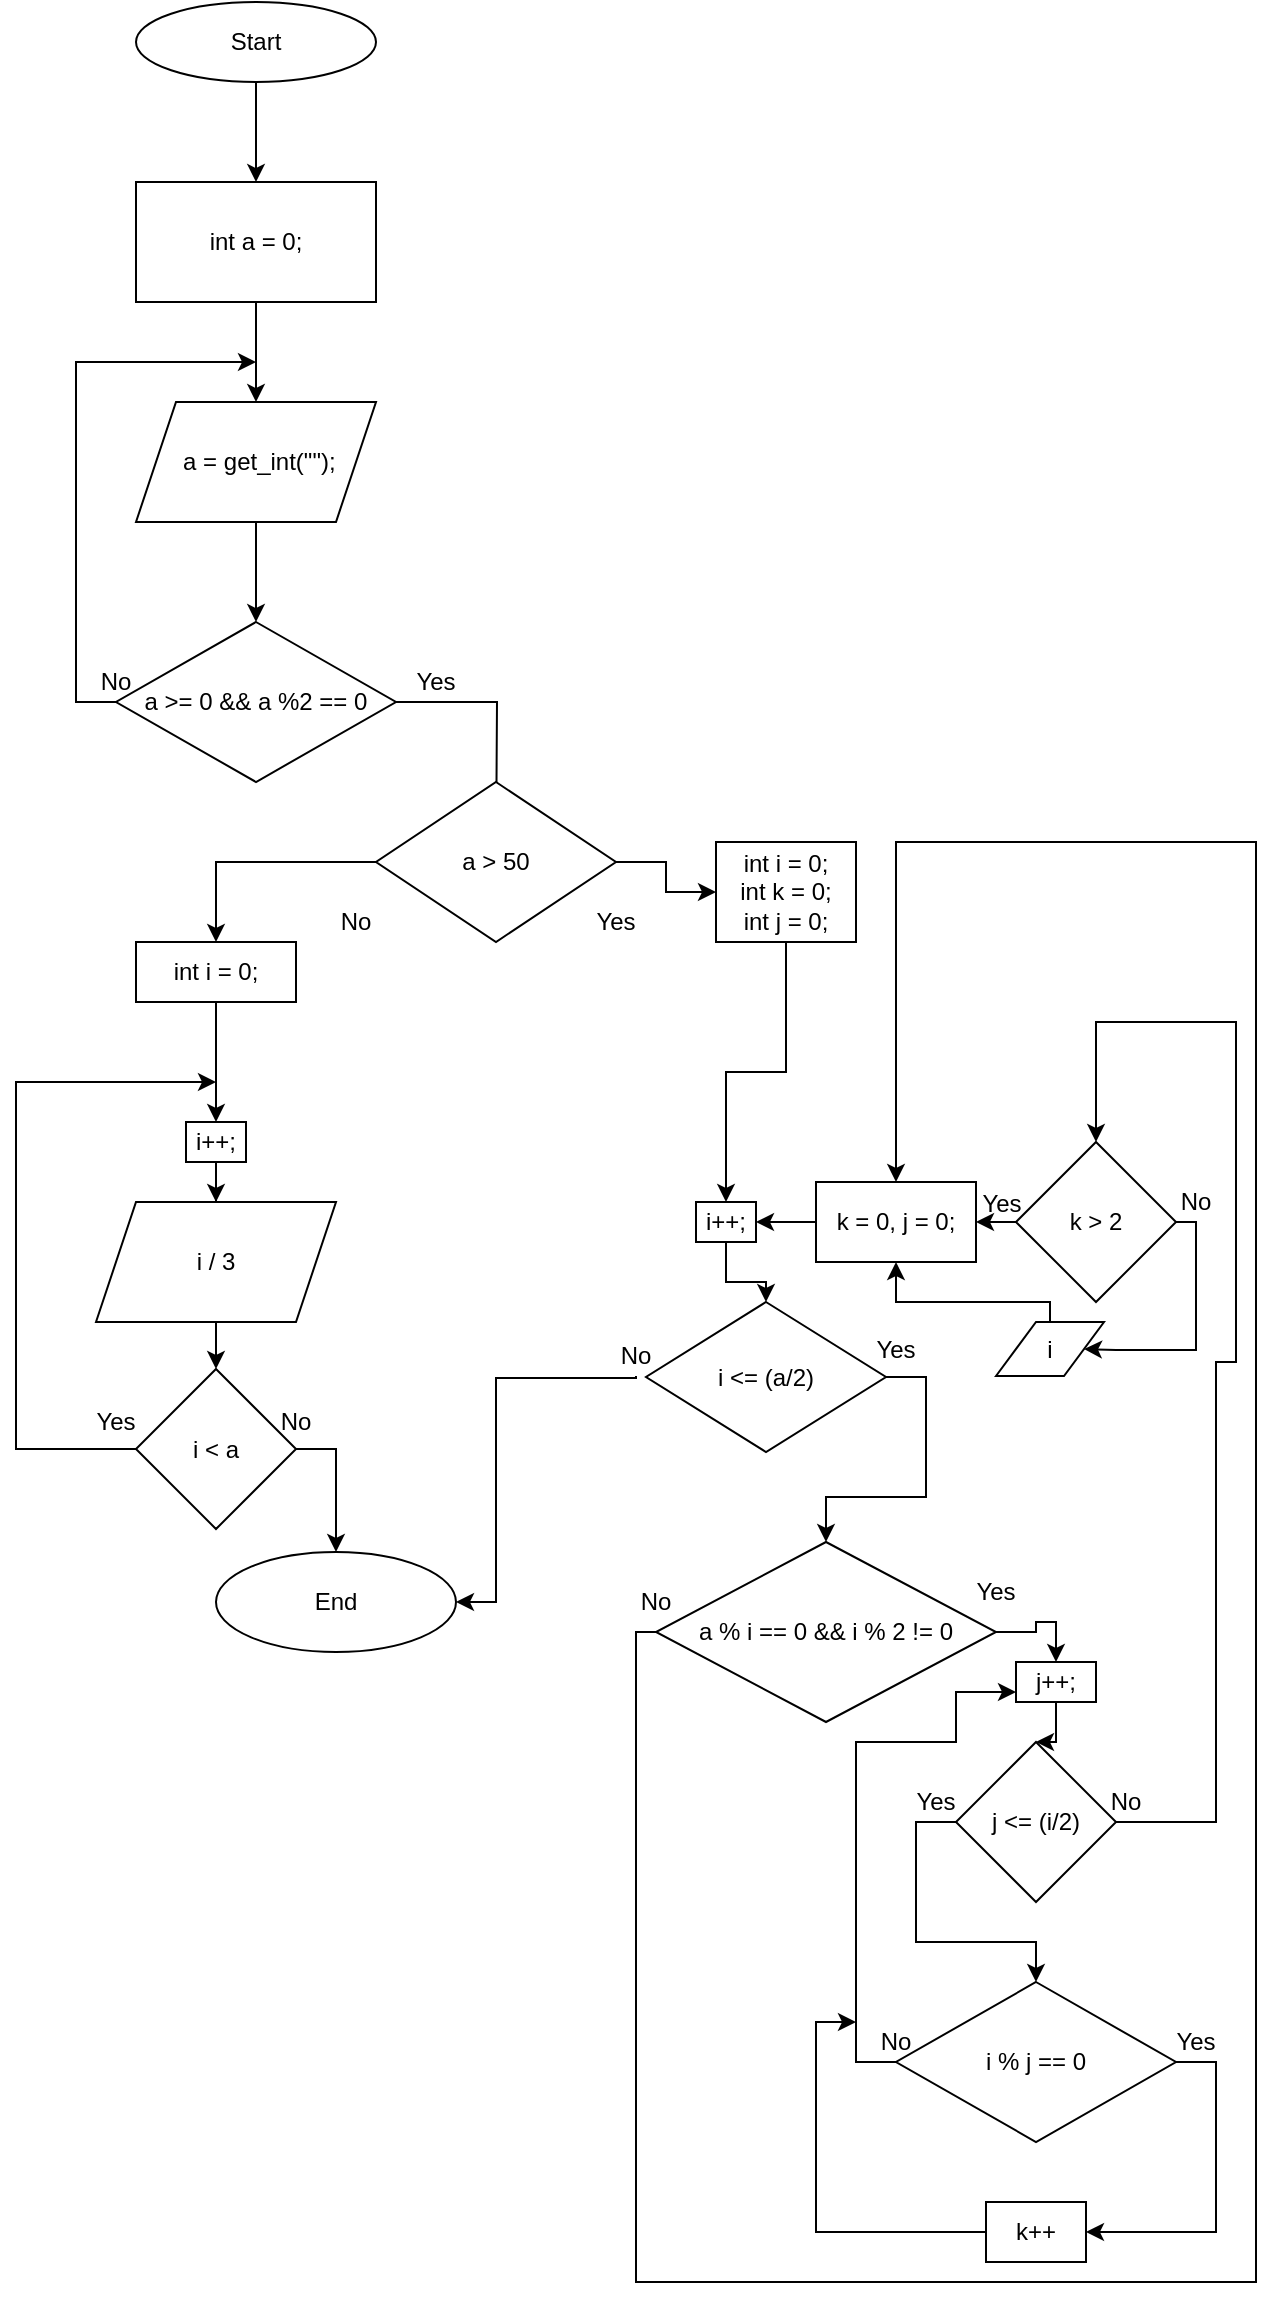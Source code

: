 <mxfile version="13.8.1" type="github">
  <diagram id="vUh9VP3AqOR2Z1T-_AQQ" name="Page-1">
    <mxGraphModel dx="1000" dy="1074" grid="1" gridSize="10" guides="1" tooltips="1" connect="1" arrows="1" fold="1" page="1" pageScale="1" pageWidth="827" pageHeight="1169" math="0" shadow="0">
      <root>
        <mxCell id="0" />
        <mxCell id="1" parent="0" />
        <mxCell id="llXm-BU9fj-U4cQ3XVw2-11" style="edgeStyle=orthogonalEdgeStyle;rounded=0;orthogonalLoop=1;jettySize=auto;html=1;exitX=0.5;exitY=1;exitDx=0;exitDy=0;entryX=0.5;entryY=0;entryDx=0;entryDy=0;" parent="1" source="llXm-BU9fj-U4cQ3XVw2-1" target="llXm-BU9fj-U4cQ3XVw2-2" edge="1">
          <mxGeometry relative="1" as="geometry" />
        </mxCell>
        <mxCell id="llXm-BU9fj-U4cQ3XVw2-1" value="Start" style="ellipse;whiteSpace=wrap;html=1;" parent="1" vertex="1">
          <mxGeometry x="260" y="50" width="120" height="40" as="geometry" />
        </mxCell>
        <mxCell id="llXm-BU9fj-U4cQ3XVw2-12" style="edgeStyle=orthogonalEdgeStyle;rounded=0;orthogonalLoop=1;jettySize=auto;html=1;exitX=0.5;exitY=1;exitDx=0;exitDy=0;entryX=0.5;entryY=0;entryDx=0;entryDy=0;" parent="1" source="llXm-BU9fj-U4cQ3XVw2-2" target="llXm-BU9fj-U4cQ3XVw2-9" edge="1">
          <mxGeometry relative="1" as="geometry" />
        </mxCell>
        <mxCell id="llXm-BU9fj-U4cQ3XVw2-2" value="int a = 0;" style="rounded=0;whiteSpace=wrap;html=1;" parent="1" vertex="1">
          <mxGeometry x="260" y="140" width="120" height="60" as="geometry" />
        </mxCell>
        <mxCell id="llXm-BU9fj-U4cQ3XVw2-10" style="edgeStyle=orthogonalEdgeStyle;rounded=0;orthogonalLoop=1;jettySize=auto;html=1;exitX=1;exitY=0.5;exitDx=0;exitDy=0;" parent="1" source="llXm-BU9fj-U4cQ3XVw2-4" edge="1">
          <mxGeometry relative="1" as="geometry">
            <mxPoint x="440" y="480" as="targetPoint" />
          </mxGeometry>
        </mxCell>
        <mxCell id="llXm-BU9fj-U4cQ3XVw2-14" style="edgeStyle=orthogonalEdgeStyle;rounded=0;orthogonalLoop=1;jettySize=auto;html=1;exitX=0;exitY=0.5;exitDx=0;exitDy=0;" parent="1" source="llXm-BU9fj-U4cQ3XVw2-4" edge="1">
          <mxGeometry relative="1" as="geometry">
            <mxPoint x="320" y="230" as="targetPoint" />
            <Array as="points">
              <mxPoint x="230" y="400" />
              <mxPoint x="230" y="230" />
              <mxPoint x="320" y="230" />
            </Array>
          </mxGeometry>
        </mxCell>
        <mxCell id="llXm-BU9fj-U4cQ3XVw2-4" value="a &amp;gt;= 0 &amp;amp;&amp;amp; a %2 == 0" style="rhombus;whiteSpace=wrap;html=1;" parent="1" vertex="1">
          <mxGeometry x="250" y="360" width="140" height="80" as="geometry" />
        </mxCell>
        <mxCell id="llXm-BU9fj-U4cQ3XVw2-16" style="edgeStyle=orthogonalEdgeStyle;rounded=0;orthogonalLoop=1;jettySize=auto;html=1;" parent="1" source="llXm-BU9fj-U4cQ3XVw2-5" edge="1">
          <mxGeometry relative="1" as="geometry">
            <mxPoint x="300" y="520" as="targetPoint" />
            <Array as="points">
              <mxPoint x="300" y="480" />
            </Array>
          </mxGeometry>
        </mxCell>
        <mxCell id="llXm-BU9fj-U4cQ3XVw2-5" value="a &amp;gt; 50" style="rhombus;whiteSpace=wrap;html=1;" parent="1" vertex="1">
          <mxGeometry x="380" y="440" width="120" height="80" as="geometry" />
        </mxCell>
        <mxCell id="llXm-BU9fj-U4cQ3XVw2-8" value="End" style="ellipse;whiteSpace=wrap;html=1;" parent="1" vertex="1">
          <mxGeometry x="300" y="825" width="120" height="50" as="geometry" />
        </mxCell>
        <mxCell id="llXm-BU9fj-U4cQ3XVw2-13" style="edgeStyle=orthogonalEdgeStyle;rounded=0;orthogonalLoop=1;jettySize=auto;html=1;exitX=0.5;exitY=1;exitDx=0;exitDy=0;entryX=0.5;entryY=0;entryDx=0;entryDy=0;" parent="1" source="llXm-BU9fj-U4cQ3XVw2-9" target="llXm-BU9fj-U4cQ3XVw2-4" edge="1">
          <mxGeometry relative="1" as="geometry" />
        </mxCell>
        <mxCell id="llXm-BU9fj-U4cQ3XVw2-9" value="&amp;nbsp;a = get_int(&quot;&quot;);" style="shape=parallelogram;perimeter=parallelogramPerimeter;whiteSpace=wrap;html=1;fixedSize=1;" parent="1" vertex="1">
          <mxGeometry x="260" y="250" width="120" height="60" as="geometry" />
        </mxCell>
        <mxCell id="llXm-BU9fj-U4cQ3XVw2-21" value="" style="edgeStyle=orthogonalEdgeStyle;rounded=0;orthogonalLoop=1;jettySize=auto;html=1;" parent="1" source="llXm-BU9fj-U4cQ3XVw2-25" target="llXm-BU9fj-U4cQ3XVw2-20" edge="1">
          <mxGeometry relative="1" as="geometry" />
        </mxCell>
        <mxCell id="llXm-BU9fj-U4cQ3XVw2-18" value="int i = 0;" style="rounded=0;whiteSpace=wrap;html=1;" parent="1" vertex="1">
          <mxGeometry x="260" y="520" width="80" height="30" as="geometry" />
        </mxCell>
        <mxCell id="llXm-BU9fj-U4cQ3XVw2-23" style="edgeStyle=orthogonalEdgeStyle;rounded=0;orthogonalLoop=1;jettySize=auto;html=1;exitX=0;exitY=0.5;exitDx=0;exitDy=0;" parent="1" source="llXm-BU9fj-U4cQ3XVw2-19" edge="1">
          <mxGeometry relative="1" as="geometry">
            <mxPoint x="300" y="590" as="targetPoint" />
            <Array as="points">
              <mxPoint x="200" y="773" />
              <mxPoint x="200" y="590" />
            </Array>
          </mxGeometry>
        </mxCell>
        <mxCell id="llXm-BU9fj-U4cQ3XVw2-24" style="edgeStyle=orthogonalEdgeStyle;rounded=0;orthogonalLoop=1;jettySize=auto;html=1;exitX=1;exitY=0.5;exitDx=0;exitDy=0;" parent="1" source="llXm-BU9fj-U4cQ3XVw2-19" target="llXm-BU9fj-U4cQ3XVw2-8" edge="1">
          <mxGeometry relative="1" as="geometry">
            <mxPoint x="410" y="780" as="targetPoint" />
          </mxGeometry>
        </mxCell>
        <mxCell id="llXm-BU9fj-U4cQ3XVw2-19" value="i &amp;lt; a" style="rhombus;whiteSpace=wrap;html=1;" parent="1" vertex="1">
          <mxGeometry x="260" y="733.5" width="80" height="80" as="geometry" />
        </mxCell>
        <mxCell id="llXm-BU9fj-U4cQ3XVw2-22" value="" style="edgeStyle=orthogonalEdgeStyle;rounded=0;orthogonalLoop=1;jettySize=auto;html=1;" parent="1" source="llXm-BU9fj-U4cQ3XVw2-20" target="llXm-BU9fj-U4cQ3XVw2-19" edge="1">
          <mxGeometry relative="1" as="geometry" />
        </mxCell>
        <mxCell id="llXm-BU9fj-U4cQ3XVw2-20" value="i / 3" style="shape=parallelogram;perimeter=parallelogramPerimeter;whiteSpace=wrap;html=1;fixedSize=1;" parent="1" vertex="1">
          <mxGeometry x="240" y="650" width="120" height="60" as="geometry" />
        </mxCell>
        <mxCell id="llXm-BU9fj-U4cQ3XVw2-25" value="i++;" style="rounded=0;whiteSpace=wrap;html=1;" parent="1" vertex="1">
          <mxGeometry x="285" y="610" width="30" height="20" as="geometry" />
        </mxCell>
        <mxCell id="llXm-BU9fj-U4cQ3XVw2-26" value="" style="edgeStyle=orthogonalEdgeStyle;rounded=0;orthogonalLoop=1;jettySize=auto;html=1;" parent="1" source="llXm-BU9fj-U4cQ3XVw2-18" target="llXm-BU9fj-U4cQ3XVw2-25" edge="1">
          <mxGeometry relative="1" as="geometry">
            <mxPoint x="300" y="610" as="sourcePoint" />
            <mxPoint x="300" y="730" as="targetPoint" />
            <Array as="points">
              <mxPoint x="300" y="570" />
              <mxPoint x="300" y="570" />
            </Array>
          </mxGeometry>
        </mxCell>
        <mxCell id="llXm-BU9fj-U4cQ3XVw2-36" style="edgeStyle=orthogonalEdgeStyle;rounded=0;orthogonalLoop=1;jettySize=auto;html=1;exitX=0.5;exitY=1;exitDx=0;exitDy=0;entryX=0.5;entryY=0;entryDx=0;entryDy=0;" parent="1" source="llXm-BU9fj-U4cQ3XVw2-27" target="llXm-BU9fj-U4cQ3XVw2-29" edge="1">
          <mxGeometry relative="1" as="geometry" />
        </mxCell>
        <mxCell id="llXm-BU9fj-U4cQ3XVw2-30" style="edgeStyle=orthogonalEdgeStyle;rounded=0;orthogonalLoop=1;jettySize=auto;html=1;entryX=0.5;entryY=0;entryDx=0;entryDy=0;" parent="1" source="llXm-BU9fj-U4cQ3XVw2-28" target="llXm-BU9fj-U4cQ3XVw2-33" edge="1">
          <mxGeometry relative="1" as="geometry">
            <mxPoint x="690" y="810" as="targetPoint" />
          </mxGeometry>
        </mxCell>
        <mxCell id="llXm-BU9fj-U4cQ3XVw2-49" value="" style="edgeStyle=orthogonalEdgeStyle;rounded=0;orthogonalLoop=1;jettySize=auto;html=1;entryX=0.5;entryY=0;entryDx=0;entryDy=0;" parent="1" source="llXm-BU9fj-U4cQ3XVw2-28" edge="1" target="llXm-BU9fj-U4cQ3XVw2-63">
          <mxGeometry relative="1" as="geometry">
            <mxPoint x="640" y="490" as="targetPoint" />
            <Array as="points">
              <mxPoint x="510" y="865" />
              <mxPoint x="510" y="1190" />
              <mxPoint x="820" y="1190" />
              <mxPoint x="820" y="470" />
              <mxPoint x="640" y="470" />
            </Array>
          </mxGeometry>
        </mxCell>
        <mxCell id="llXm-BU9fj-U4cQ3XVw2-28" value="a % i == 0 &amp;amp;&amp;amp; i % 2 != 0" style="rhombus;whiteSpace=wrap;html=1;" parent="1" vertex="1">
          <mxGeometry x="520" y="820" width="170" height="90" as="geometry" />
        </mxCell>
        <mxCell id="llXm-BU9fj-U4cQ3XVw2-45" value="" style="edgeStyle=orthogonalEdgeStyle;rounded=0;orthogonalLoop=1;jettySize=auto;html=1;" parent="1" source="llXm-BU9fj-U4cQ3XVw2-29" target="llXm-BU9fj-U4cQ3XVw2-39" edge="1">
          <mxGeometry relative="1" as="geometry" />
        </mxCell>
        <mxCell id="llXm-BU9fj-U4cQ3XVw2-29" value="i++;" style="rounded=0;whiteSpace=wrap;html=1;" parent="1" vertex="1">
          <mxGeometry x="540" y="650" width="30" height="20" as="geometry" />
        </mxCell>
        <mxCell id="llXm-BU9fj-U4cQ3XVw2-55" style="edgeStyle=orthogonalEdgeStyle;rounded=0;orthogonalLoop=1;jettySize=auto;html=1;exitX=0;exitY=0.5;exitDx=0;exitDy=0;entryX=0;entryY=0.75;entryDx=0;entryDy=0;" parent="1" source="llXm-BU9fj-U4cQ3XVw2-32" target="llXm-BU9fj-U4cQ3XVw2-33" edge="1">
          <mxGeometry relative="1" as="geometry">
            <Array as="points">
              <mxPoint x="620" y="1080" />
              <mxPoint x="620" y="920" />
              <mxPoint x="670" y="920" />
              <mxPoint x="670" y="895" />
            </Array>
          </mxGeometry>
        </mxCell>
        <mxCell id="llXm-BU9fj-U4cQ3XVw2-58" style="edgeStyle=orthogonalEdgeStyle;rounded=0;orthogonalLoop=1;jettySize=auto;html=1;exitX=1;exitY=0.5;exitDx=0;exitDy=0;entryX=1;entryY=0.5;entryDx=0;entryDy=0;" parent="1" source="llXm-BU9fj-U4cQ3XVw2-32" target="llXm-BU9fj-U4cQ3XVw2-57" edge="1">
          <mxGeometry relative="1" as="geometry" />
        </mxCell>
        <mxCell id="llXm-BU9fj-U4cQ3XVw2-32" value="i % j == 0" style="rhombus;whiteSpace=wrap;html=1;" parent="1" vertex="1">
          <mxGeometry x="640" y="1040" width="140" height="80" as="geometry" />
        </mxCell>
        <mxCell id="llXm-BU9fj-U4cQ3XVw2-54" style="edgeStyle=orthogonalEdgeStyle;rounded=0;orthogonalLoop=1;jettySize=auto;html=1;entryX=0.5;entryY=0;entryDx=0;entryDy=0;" parent="1" source="llXm-BU9fj-U4cQ3XVw2-33" target="llXm-BU9fj-U4cQ3XVw2-50" edge="1">
          <mxGeometry relative="1" as="geometry" />
        </mxCell>
        <mxCell id="llXm-BU9fj-U4cQ3XVw2-33" value="j++;" style="rounded=0;whiteSpace=wrap;html=1;" parent="1" vertex="1">
          <mxGeometry x="700" y="880" width="40" height="20" as="geometry" />
        </mxCell>
        <mxCell id="llXm-BU9fj-U4cQ3XVw2-46" style="edgeStyle=orthogonalEdgeStyle;rounded=0;orthogonalLoop=1;jettySize=auto;html=1;entryX=1;entryY=0.5;entryDx=0;entryDy=0;" parent="1" source="llXm-BU9fj-U4cQ3XVw2-86" target="llXm-BU9fj-U4cQ3XVw2-8" edge="1">
          <mxGeometry relative="1" as="geometry">
            <Array as="points">
              <mxPoint x="510" y="738" />
              <mxPoint x="440" y="738" />
              <mxPoint x="440" y="850" />
            </Array>
          </mxGeometry>
        </mxCell>
        <mxCell id="llXm-BU9fj-U4cQ3XVw2-47" style="edgeStyle=orthogonalEdgeStyle;rounded=0;orthogonalLoop=1;jettySize=auto;html=1;exitX=1;exitY=0.5;exitDx=0;exitDy=0;entryX=0.5;entryY=0;entryDx=0;entryDy=0;" parent="1" source="llXm-BU9fj-U4cQ3XVw2-39" target="llXm-BU9fj-U4cQ3XVw2-28" edge="1">
          <mxGeometry relative="1" as="geometry" />
        </mxCell>
        <mxCell id="llXm-BU9fj-U4cQ3XVw2-39" value="i &amp;lt;= (a/2)" style="rhombus;whiteSpace=wrap;html=1;" parent="1" vertex="1">
          <mxGeometry x="515" y="700" width="120" height="75" as="geometry" />
        </mxCell>
        <mxCell id="llXm-BU9fj-U4cQ3XVw2-51" style="edgeStyle=orthogonalEdgeStyle;rounded=0;orthogonalLoop=1;jettySize=auto;html=1;entryX=0.5;entryY=0;entryDx=0;entryDy=0;" parent="1" source="llXm-BU9fj-U4cQ3XVw2-50" target="llXm-BU9fj-U4cQ3XVw2-60" edge="1">
          <mxGeometry relative="1" as="geometry">
            <mxPoint x="730" y="570" as="targetPoint" />
            <Array as="points">
              <mxPoint x="800" y="960" />
              <mxPoint x="800" y="730" />
              <mxPoint x="810" y="730" />
              <mxPoint x="810" y="560" />
              <mxPoint x="740" y="560" />
            </Array>
          </mxGeometry>
        </mxCell>
        <mxCell id="llXm-BU9fj-U4cQ3XVw2-53" style="edgeStyle=orthogonalEdgeStyle;rounded=0;orthogonalLoop=1;jettySize=auto;html=1;exitX=0;exitY=0.5;exitDx=0;exitDy=0;entryX=0.5;entryY=0;entryDx=0;entryDy=0;" parent="1" source="llXm-BU9fj-U4cQ3XVw2-50" target="llXm-BU9fj-U4cQ3XVw2-32" edge="1">
          <mxGeometry relative="1" as="geometry" />
        </mxCell>
        <mxCell id="llXm-BU9fj-U4cQ3XVw2-50" value="j &amp;lt;= (i/2)" style="rhombus;whiteSpace=wrap;html=1;" parent="1" vertex="1">
          <mxGeometry x="670" y="920" width="80" height="80" as="geometry" />
        </mxCell>
        <mxCell id="llXm-BU9fj-U4cQ3XVw2-59" style="edgeStyle=orthogonalEdgeStyle;rounded=0;orthogonalLoop=1;jettySize=auto;html=1;exitX=0;exitY=0.5;exitDx=0;exitDy=0;" parent="1" source="llXm-BU9fj-U4cQ3XVw2-57" edge="1">
          <mxGeometry relative="1" as="geometry">
            <mxPoint x="620" y="1060" as="targetPoint" />
            <Array as="points">
              <mxPoint x="600" y="1165" />
              <mxPoint x="600" y="1060" />
            </Array>
          </mxGeometry>
        </mxCell>
        <mxCell id="llXm-BU9fj-U4cQ3XVw2-57" value="k++" style="rounded=0;whiteSpace=wrap;html=1;" parent="1" vertex="1">
          <mxGeometry x="685" y="1150" width="50" height="30" as="geometry" />
        </mxCell>
        <mxCell id="llXm-BU9fj-U4cQ3XVw2-62" style="edgeStyle=orthogonalEdgeStyle;rounded=0;orthogonalLoop=1;jettySize=auto;html=1;entryX=1;entryY=0.5;entryDx=0;entryDy=0;" parent="1" source="llXm-BU9fj-U4cQ3XVw2-60" target="llXm-BU9fj-U4cQ3XVw2-66" edge="1">
          <mxGeometry relative="1" as="geometry">
            <mxPoint x="750" y="780" as="targetPoint" />
            <Array as="points">
              <mxPoint x="790" y="660" />
              <mxPoint x="790" y="724" />
              <mxPoint x="750" y="724" />
            </Array>
          </mxGeometry>
        </mxCell>
        <mxCell id="llXm-BU9fj-U4cQ3XVw2-65" style="edgeStyle=orthogonalEdgeStyle;rounded=0;orthogonalLoop=1;jettySize=auto;html=1;exitX=0;exitY=0.5;exitDx=0;exitDy=0;entryX=1;entryY=0.5;entryDx=0;entryDy=0;" parent="1" source="llXm-BU9fj-U4cQ3XVw2-60" target="llXm-BU9fj-U4cQ3XVw2-63" edge="1">
          <mxGeometry relative="1" as="geometry" />
        </mxCell>
        <mxCell id="llXm-BU9fj-U4cQ3XVw2-60" value="k &amp;gt; 2" style="rhombus;whiteSpace=wrap;html=1;" parent="1" vertex="1">
          <mxGeometry x="700" y="620" width="80" height="80" as="geometry" />
        </mxCell>
        <mxCell id="llXm-BU9fj-U4cQ3XVw2-64" style="edgeStyle=orthogonalEdgeStyle;rounded=0;orthogonalLoop=1;jettySize=auto;html=1;entryX=1;entryY=0.5;entryDx=0;entryDy=0;" parent="1" source="llXm-BU9fj-U4cQ3XVw2-63" target="llXm-BU9fj-U4cQ3XVw2-29" edge="1">
          <mxGeometry relative="1" as="geometry" />
        </mxCell>
        <mxCell id="llXm-BU9fj-U4cQ3XVw2-63" value="k = 0, j = 0;" style="rounded=0;whiteSpace=wrap;html=1;" parent="1" vertex="1">
          <mxGeometry x="600" y="640" width="80" height="40" as="geometry" />
        </mxCell>
        <mxCell id="llXm-BU9fj-U4cQ3XVw2-68" style="edgeStyle=orthogonalEdgeStyle;rounded=0;orthogonalLoop=1;jettySize=auto;html=1;" parent="1" source="llXm-BU9fj-U4cQ3XVw2-66" target="llXm-BU9fj-U4cQ3XVw2-63" edge="1">
          <mxGeometry relative="1" as="geometry">
            <Array as="points">
              <mxPoint x="717" y="700" />
              <mxPoint x="640" y="700" />
            </Array>
          </mxGeometry>
        </mxCell>
        <mxCell id="llXm-BU9fj-U4cQ3XVw2-66" value="i" style="shape=parallelogram;perimeter=parallelogramPerimeter;whiteSpace=wrap;html=1;fixedSize=1;" parent="1" vertex="1">
          <mxGeometry x="690" y="710" width="54" height="27" as="geometry" />
        </mxCell>
        <mxCell id="llXm-BU9fj-U4cQ3XVw2-69" value="Yes" style="text;html=1;strokeColor=none;fillColor=none;align=center;verticalAlign=middle;whiteSpace=wrap;rounded=0;" parent="1" vertex="1">
          <mxGeometry x="390" y="380" width="40" height="20" as="geometry" />
        </mxCell>
        <mxCell id="llXm-BU9fj-U4cQ3XVw2-70" value="No" style="text;html=1;strokeColor=none;fillColor=none;align=center;verticalAlign=middle;whiteSpace=wrap;rounded=0;" parent="1" vertex="1">
          <mxGeometry x="230" y="380" width="40" height="20" as="geometry" />
        </mxCell>
        <mxCell id="llXm-BU9fj-U4cQ3XVw2-72" value="Yes" style="text;html=1;strokeColor=none;fillColor=none;align=center;verticalAlign=middle;whiteSpace=wrap;rounded=0;" parent="1" vertex="1">
          <mxGeometry x="480" y="500" width="40" height="20" as="geometry" />
        </mxCell>
        <mxCell id="llXm-BU9fj-U4cQ3XVw2-73" value="No" style="text;html=1;strokeColor=none;fillColor=none;align=center;verticalAlign=middle;whiteSpace=wrap;rounded=0;" parent="1" vertex="1">
          <mxGeometry x="350" y="500" width="40" height="20" as="geometry" />
        </mxCell>
        <mxCell id="llXm-BU9fj-U4cQ3XVw2-74" value="No" style="text;html=1;strokeColor=none;fillColor=none;align=center;verticalAlign=middle;whiteSpace=wrap;rounded=0;" parent="1" vertex="1">
          <mxGeometry x="320" y="750" width="40" height="20" as="geometry" />
        </mxCell>
        <mxCell id="llXm-BU9fj-U4cQ3XVw2-75" value="Yes" style="text;html=1;strokeColor=none;fillColor=none;align=center;verticalAlign=middle;whiteSpace=wrap;rounded=0;" parent="1" vertex="1">
          <mxGeometry x="230" y="750" width="40" height="20" as="geometry" />
        </mxCell>
        <mxCell id="llXm-BU9fj-U4cQ3XVw2-78" value="Yes" style="text;html=1;strokeColor=none;fillColor=none;align=center;verticalAlign=middle;whiteSpace=wrap;rounded=0;" parent="1" vertex="1">
          <mxGeometry x="640" y="940" width="40" height="20" as="geometry" />
        </mxCell>
        <mxCell id="llXm-BU9fj-U4cQ3XVw2-79" value="Yes" style="text;html=1;strokeColor=none;fillColor=none;align=center;verticalAlign=middle;whiteSpace=wrap;rounded=0;" parent="1" vertex="1">
          <mxGeometry x="770" y="1060" width="40" height="20" as="geometry" />
        </mxCell>
        <mxCell id="llXm-BU9fj-U4cQ3XVw2-80" value="Yes" style="text;html=1;strokeColor=none;fillColor=none;align=center;verticalAlign=middle;whiteSpace=wrap;rounded=0;" parent="1" vertex="1">
          <mxGeometry x="620" y="713.5" width="40" height="20" as="geometry" />
        </mxCell>
        <mxCell id="llXm-BU9fj-U4cQ3XVw2-81" value="Yes" style="text;html=1;strokeColor=none;fillColor=none;align=center;verticalAlign=middle;whiteSpace=wrap;rounded=0;" parent="1" vertex="1">
          <mxGeometry x="670" y="835" width="40" height="20" as="geometry" />
        </mxCell>
        <mxCell id="llXm-BU9fj-U4cQ3XVw2-84" value="No" style="text;html=1;strokeColor=none;fillColor=none;align=center;verticalAlign=middle;whiteSpace=wrap;rounded=0;" parent="1" vertex="1">
          <mxGeometry x="620" y="1060" width="40" height="20" as="geometry" />
        </mxCell>
        <mxCell id="llXm-BU9fj-U4cQ3XVw2-85" value="No" style="text;html=1;strokeColor=none;fillColor=none;align=center;verticalAlign=middle;whiteSpace=wrap;rounded=0;" parent="1" vertex="1">
          <mxGeometry x="500" y="840" width="40" height="20" as="geometry" />
        </mxCell>
        <mxCell id="llXm-BU9fj-U4cQ3XVw2-86" value="No" style="text;html=1;strokeColor=none;fillColor=none;align=center;verticalAlign=middle;whiteSpace=wrap;rounded=0;" parent="1" vertex="1">
          <mxGeometry x="490" y="717" width="40" height="20" as="geometry" />
        </mxCell>
        <mxCell id="llXm-BU9fj-U4cQ3XVw2-89" value="No" style="text;html=1;strokeColor=none;fillColor=none;align=center;verticalAlign=middle;whiteSpace=wrap;rounded=0;" parent="1" vertex="1">
          <mxGeometry x="735" y="940" width="40" height="20" as="geometry" />
        </mxCell>
        <mxCell id="llXm-BU9fj-U4cQ3XVw2-90" value="No" style="text;html=1;strokeColor=none;fillColor=none;align=center;verticalAlign=middle;whiteSpace=wrap;rounded=0;" parent="1" vertex="1">
          <mxGeometry x="770" y="640" width="40" height="20" as="geometry" />
        </mxCell>
        <mxCell id="llXm-BU9fj-U4cQ3XVw2-91" value="Yes" style="text;html=1;strokeColor=none;fillColor=none;align=center;verticalAlign=middle;whiteSpace=wrap;rounded=0;" parent="1" vertex="1">
          <mxGeometry x="673" y="641" width="40" height="20" as="geometry" />
        </mxCell>
        <mxCell id="llXm-BU9fj-U4cQ3XVw2-27" value="int i = 0;&lt;br&gt;int k = 0;&lt;br&gt;int j = 0;" style="rounded=0;whiteSpace=wrap;html=1;" parent="1" vertex="1">
          <mxGeometry x="550" y="470" width="70" height="50" as="geometry" />
        </mxCell>
        <mxCell id="llXm-BU9fj-U4cQ3XVw2-92" style="edgeStyle=orthogonalEdgeStyle;rounded=0;orthogonalLoop=1;jettySize=auto;html=1;" parent="1" source="llXm-BU9fj-U4cQ3XVw2-5" target="llXm-BU9fj-U4cQ3XVw2-27" edge="1">
          <mxGeometry relative="1" as="geometry">
            <mxPoint x="570" y="580" as="targetPoint" />
            <mxPoint x="500" y="480" as="sourcePoint" />
          </mxGeometry>
        </mxCell>
      </root>
    </mxGraphModel>
  </diagram>
</mxfile>
